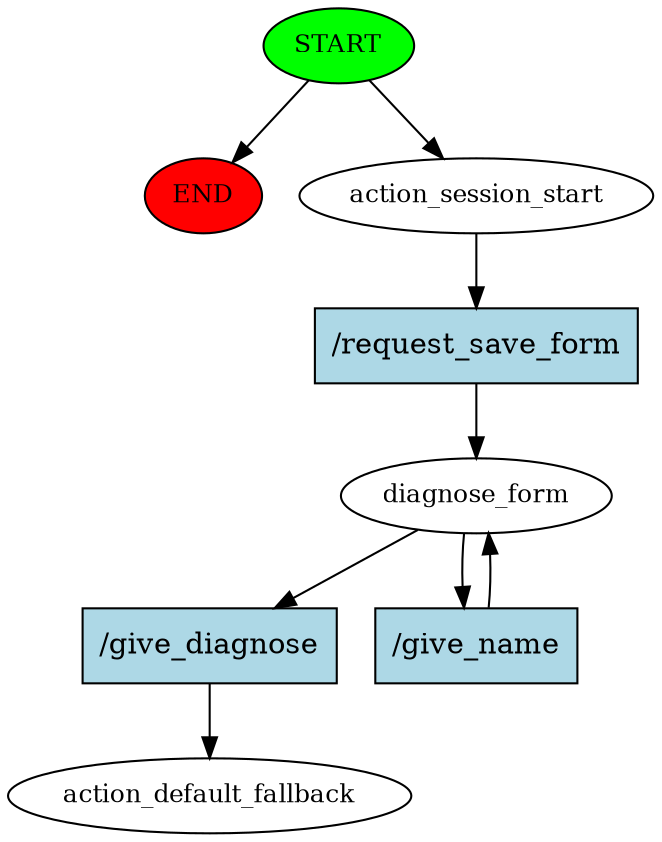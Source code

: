 digraph  {
0 [class="start active", fillcolor=green, fontsize=12, label=START, style=filled];
"-1" [class=end, fillcolor=red, fontsize=12, label=END, style=filled];
1 [class=active, fontsize=12, label=action_session_start];
2 [class=active, fontsize=12, label=diagnose_form];
4 [class="dashed active", fontsize=12, label=action_default_fallback];
5 [class="intent active", fillcolor=lightblue, label="/request_save_form", shape=rect, style=filled];
6 [class="intent active", fillcolor=lightblue, label="/give_diagnose", shape=rect, style=filled];
7 [class="intent active", fillcolor=lightblue, label="/give_name", shape=rect, style=filled];
0 -> "-1"  [class="", key=NONE, label=""];
0 -> 1  [class=active, key=NONE, label=""];
1 -> 5  [class=active, key=0];
2 -> 6  [class=active, key=0];
2 -> 7  [class=active, key=0];
5 -> 2  [class=active, key=0];
6 -> 4  [class=active, key=0];
7 -> 2  [class=active, key=0];
}
